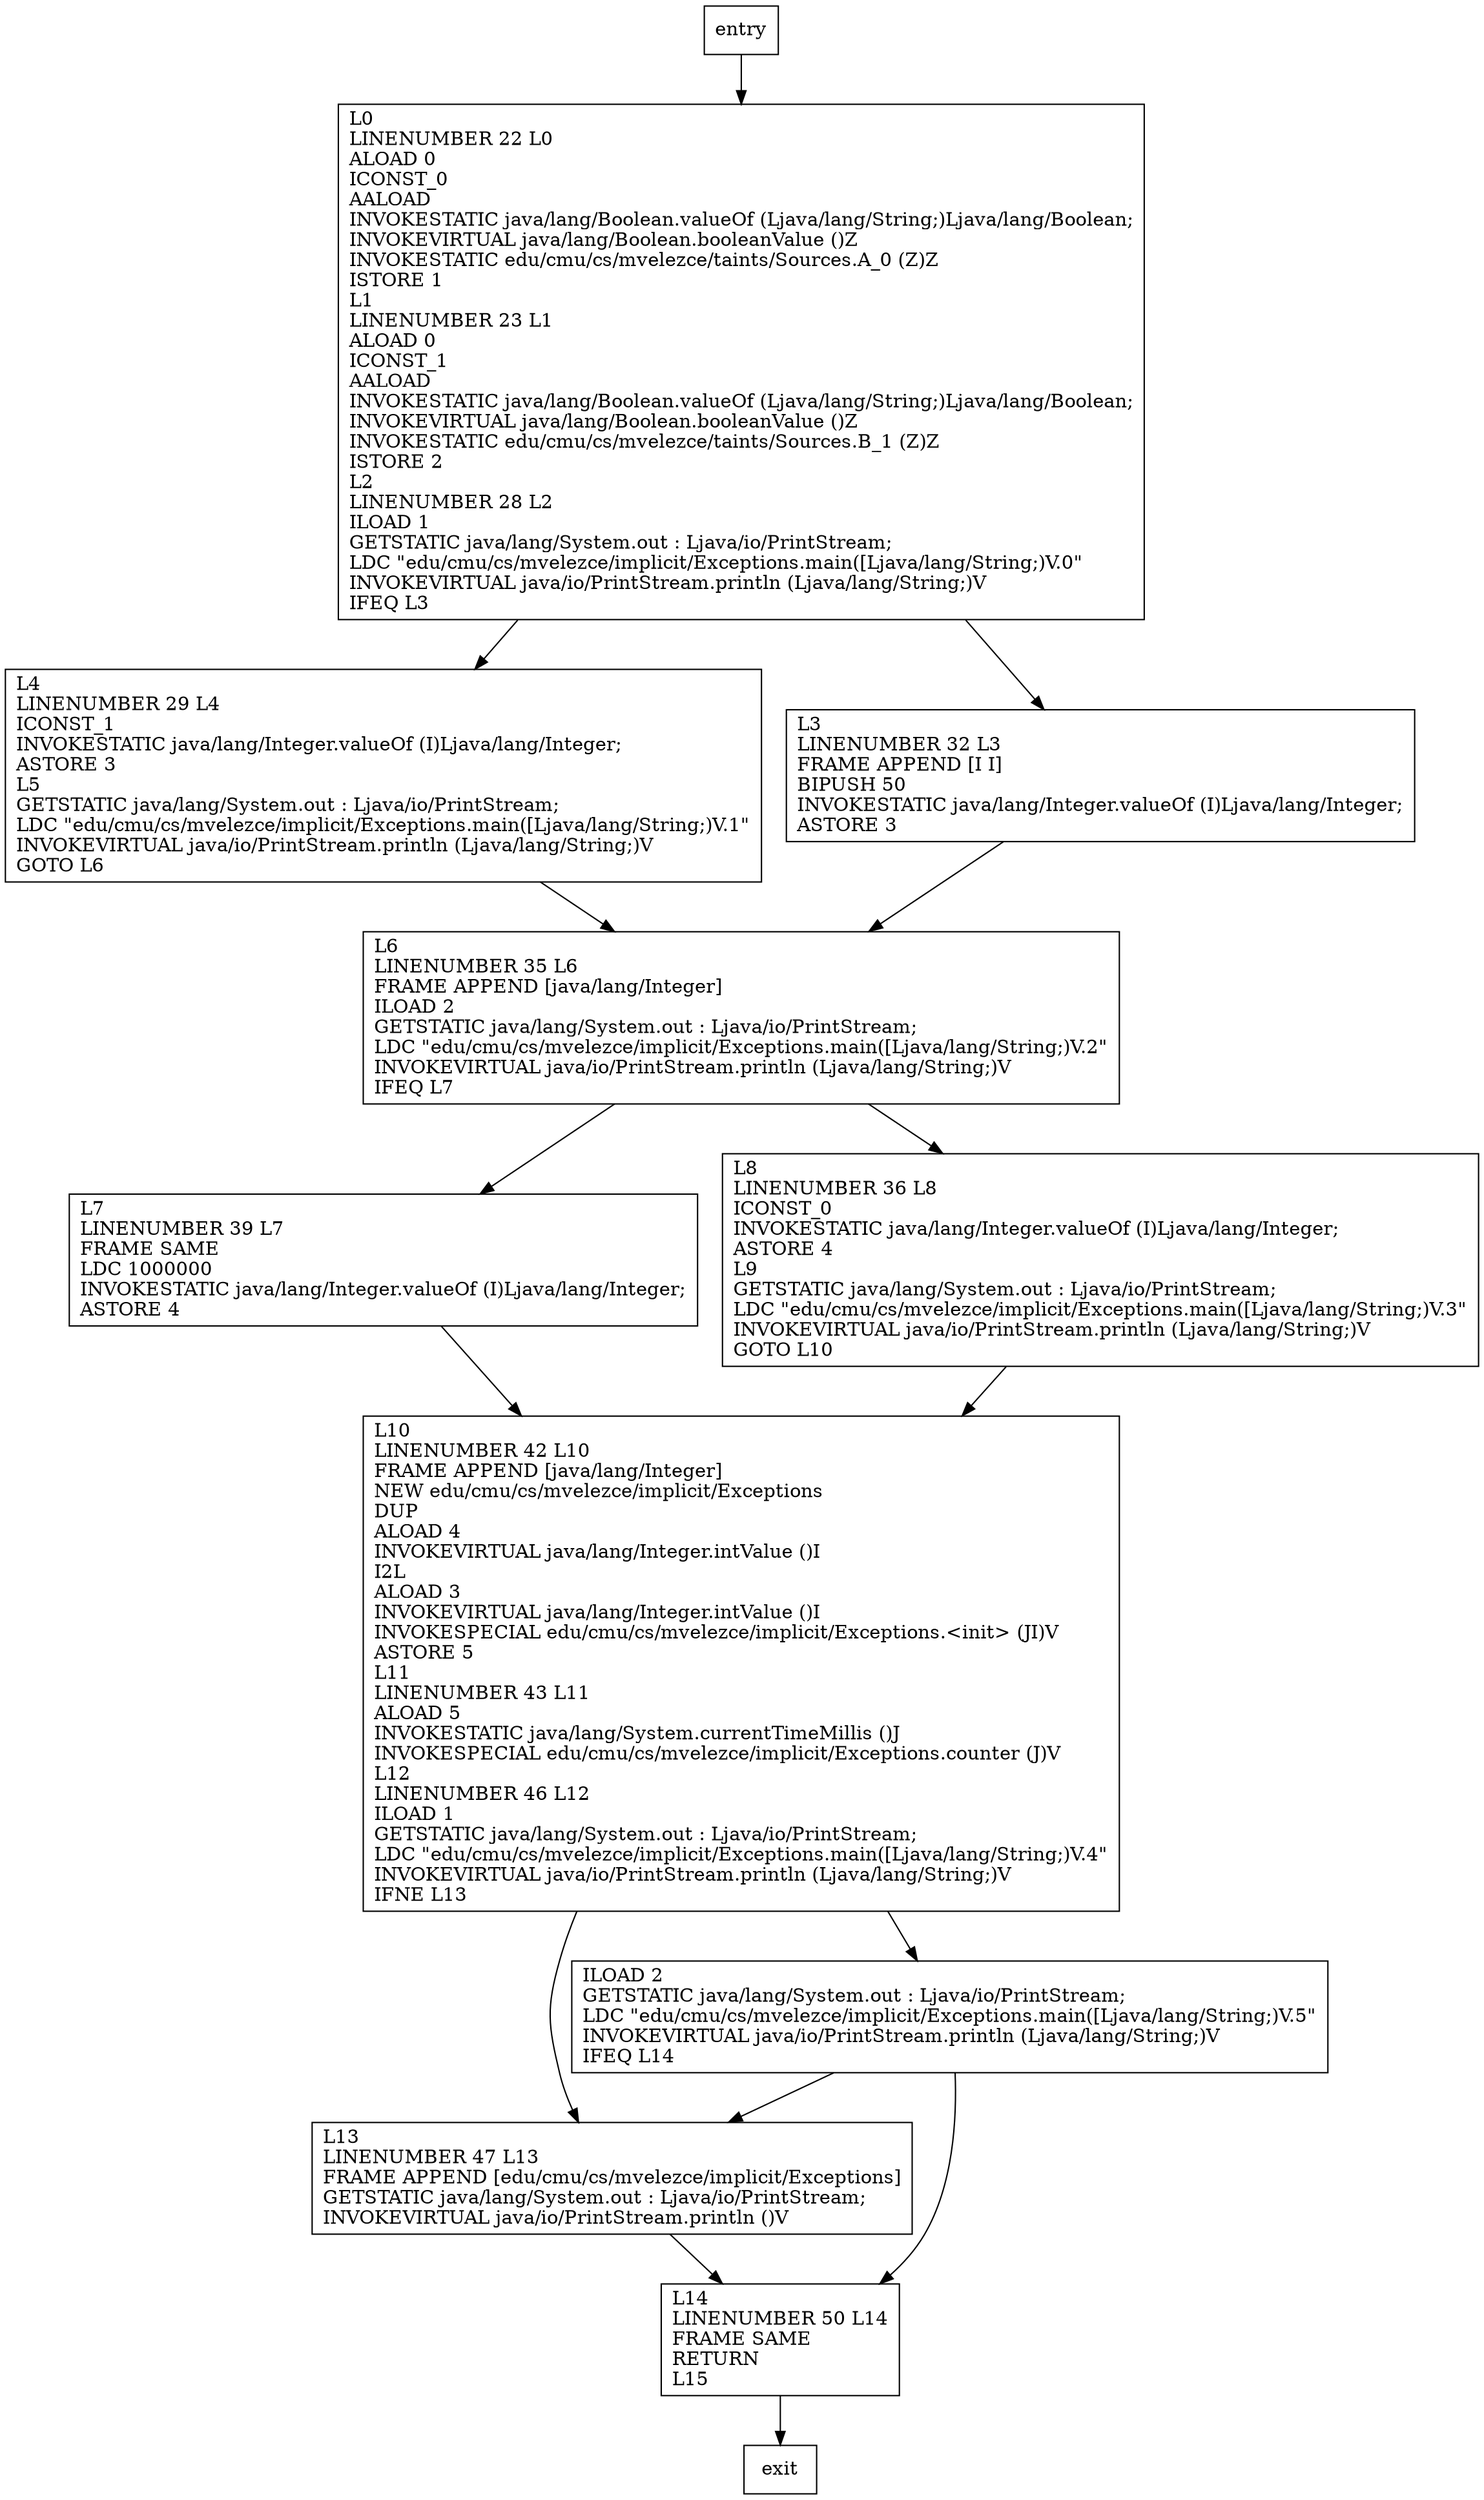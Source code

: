 digraph main {
node [shape=record];
1948863195 [label="L10\lLINENUMBER 42 L10\lFRAME APPEND [java/lang/Integer]\lNEW edu/cmu/cs/mvelezce/implicit/Exceptions\lDUP\lALOAD 4\lINVOKEVIRTUAL java/lang/Integer.intValue ()I\lI2L\lALOAD 3\lINVOKEVIRTUAL java/lang/Integer.intValue ()I\lINVOKESPECIAL edu/cmu/cs/mvelezce/implicit/Exceptions.\<init\> (JI)V\lASTORE 5\lL11\lLINENUMBER 43 L11\lALOAD 5\lINVOKESTATIC java/lang/System.currentTimeMillis ()J\lINVOKESPECIAL edu/cmu/cs/mvelezce/implicit/Exceptions.counter (J)V\lL12\lLINENUMBER 46 L12\lILOAD 1\lGETSTATIC java/lang/System.out : Ljava/io/PrintStream;\lLDC \"edu/cmu/cs/mvelezce/implicit/Exceptions.main([Ljava/lang/String;)V.4\"\lINVOKEVIRTUAL java/io/PrintStream.println (Ljava/lang/String;)V\lIFNE L13\l"];
19986569 [label="L13\lLINENUMBER 47 L13\lFRAME APPEND [edu/cmu/cs/mvelezce/implicit/Exceptions]\lGETSTATIC java/lang/System.out : Ljava/io/PrintStream;\lINVOKEVIRTUAL java/io/PrintStream.println ()V\l"];
708890004 [label="L4\lLINENUMBER 29 L4\lICONST_1\lINVOKESTATIC java/lang/Integer.valueOf (I)Ljava/lang/Integer;\lASTORE 3\lL5\lGETSTATIC java/lang/System.out : Ljava/io/PrintStream;\lLDC \"edu/cmu/cs/mvelezce/implicit/Exceptions.main([Ljava/lang/String;)V.1\"\lINVOKEVIRTUAL java/io/PrintStream.println (Ljava/lang/String;)V\lGOTO L6\l"];
770911223 [label="L0\lLINENUMBER 22 L0\lALOAD 0\lICONST_0\lAALOAD\lINVOKESTATIC java/lang/Boolean.valueOf (Ljava/lang/String;)Ljava/lang/Boolean;\lINVOKEVIRTUAL java/lang/Boolean.booleanValue ()Z\lINVOKESTATIC edu/cmu/cs/mvelezce/taints/Sources.A_0 (Z)Z\lISTORE 1\lL1\lLINENUMBER 23 L1\lALOAD 0\lICONST_1\lAALOAD\lINVOKESTATIC java/lang/Boolean.valueOf (Ljava/lang/String;)Ljava/lang/Boolean;\lINVOKEVIRTUAL java/lang/Boolean.booleanValue ()Z\lINVOKESTATIC edu/cmu/cs/mvelezce/taints/Sources.B_1 (Z)Z\lISTORE 2\lL2\lLINENUMBER 28 L2\lILOAD 1\lGETSTATIC java/lang/System.out : Ljava/io/PrintStream;\lLDC \"edu/cmu/cs/mvelezce/implicit/Exceptions.main([Ljava/lang/String;)V.0\"\lINVOKEVIRTUAL java/io/PrintStream.println (Ljava/lang/String;)V\lIFEQ L3\l"];
1392906938 [label="L3\lLINENUMBER 32 L3\lFRAME APPEND [I I]\lBIPUSH 50\lINVOKESTATIC java/lang/Integer.valueOf (I)Ljava/lang/Integer;\lASTORE 3\l"];
1004095028 [label="L7\lLINENUMBER 39 L7\lFRAME SAME\lLDC 1000000\lINVOKESTATIC java/lang/Integer.valueOf (I)Ljava/lang/Integer;\lASTORE 4\l"];
1487470647 [label="L8\lLINENUMBER 36 L8\lICONST_0\lINVOKESTATIC java/lang/Integer.valueOf (I)Ljava/lang/Integer;\lASTORE 4\lL9\lGETSTATIC java/lang/System.out : Ljava/io/PrintStream;\lLDC \"edu/cmu/cs/mvelezce/implicit/Exceptions.main([Ljava/lang/String;)V.3\"\lINVOKEVIRTUAL java/io/PrintStream.println (Ljava/lang/String;)V\lGOTO L10\l"];
294184992 [label="L14\lLINENUMBER 50 L14\lFRAME SAME\lRETURN\lL15\l"];
255944888 [label="L6\lLINENUMBER 35 L6\lFRAME APPEND [java/lang/Integer]\lILOAD 2\lGETSTATIC java/lang/System.out : Ljava/io/PrintStream;\lLDC \"edu/cmu/cs/mvelezce/implicit/Exceptions.main([Ljava/lang/String;)V.2\"\lINVOKEVIRTUAL java/io/PrintStream.println (Ljava/lang/String;)V\lIFEQ L7\l"];
1890187342 [label="ILOAD 2\lGETSTATIC java/lang/System.out : Ljava/io/PrintStream;\lLDC \"edu/cmu/cs/mvelezce/implicit/Exceptions.main([Ljava/lang/String;)V.5\"\lINVOKEVIRTUAL java/io/PrintStream.println (Ljava/lang/String;)V\lIFEQ L14\l"];
entry;
exit;
1948863195 -> 19986569;
1948863195 -> 1890187342;
19986569 -> 294184992;
770911223 -> 708890004;
770911223 -> 1392906938;
1004095028 -> 1948863195;
1487470647 -> 1948863195;
255944888 -> 1004095028;
255944888 -> 1487470647;
entry -> 770911223;
708890004 -> 255944888;
1392906938 -> 255944888;
294184992 -> exit;
1890187342 -> 19986569;
1890187342 -> 294184992;
}
